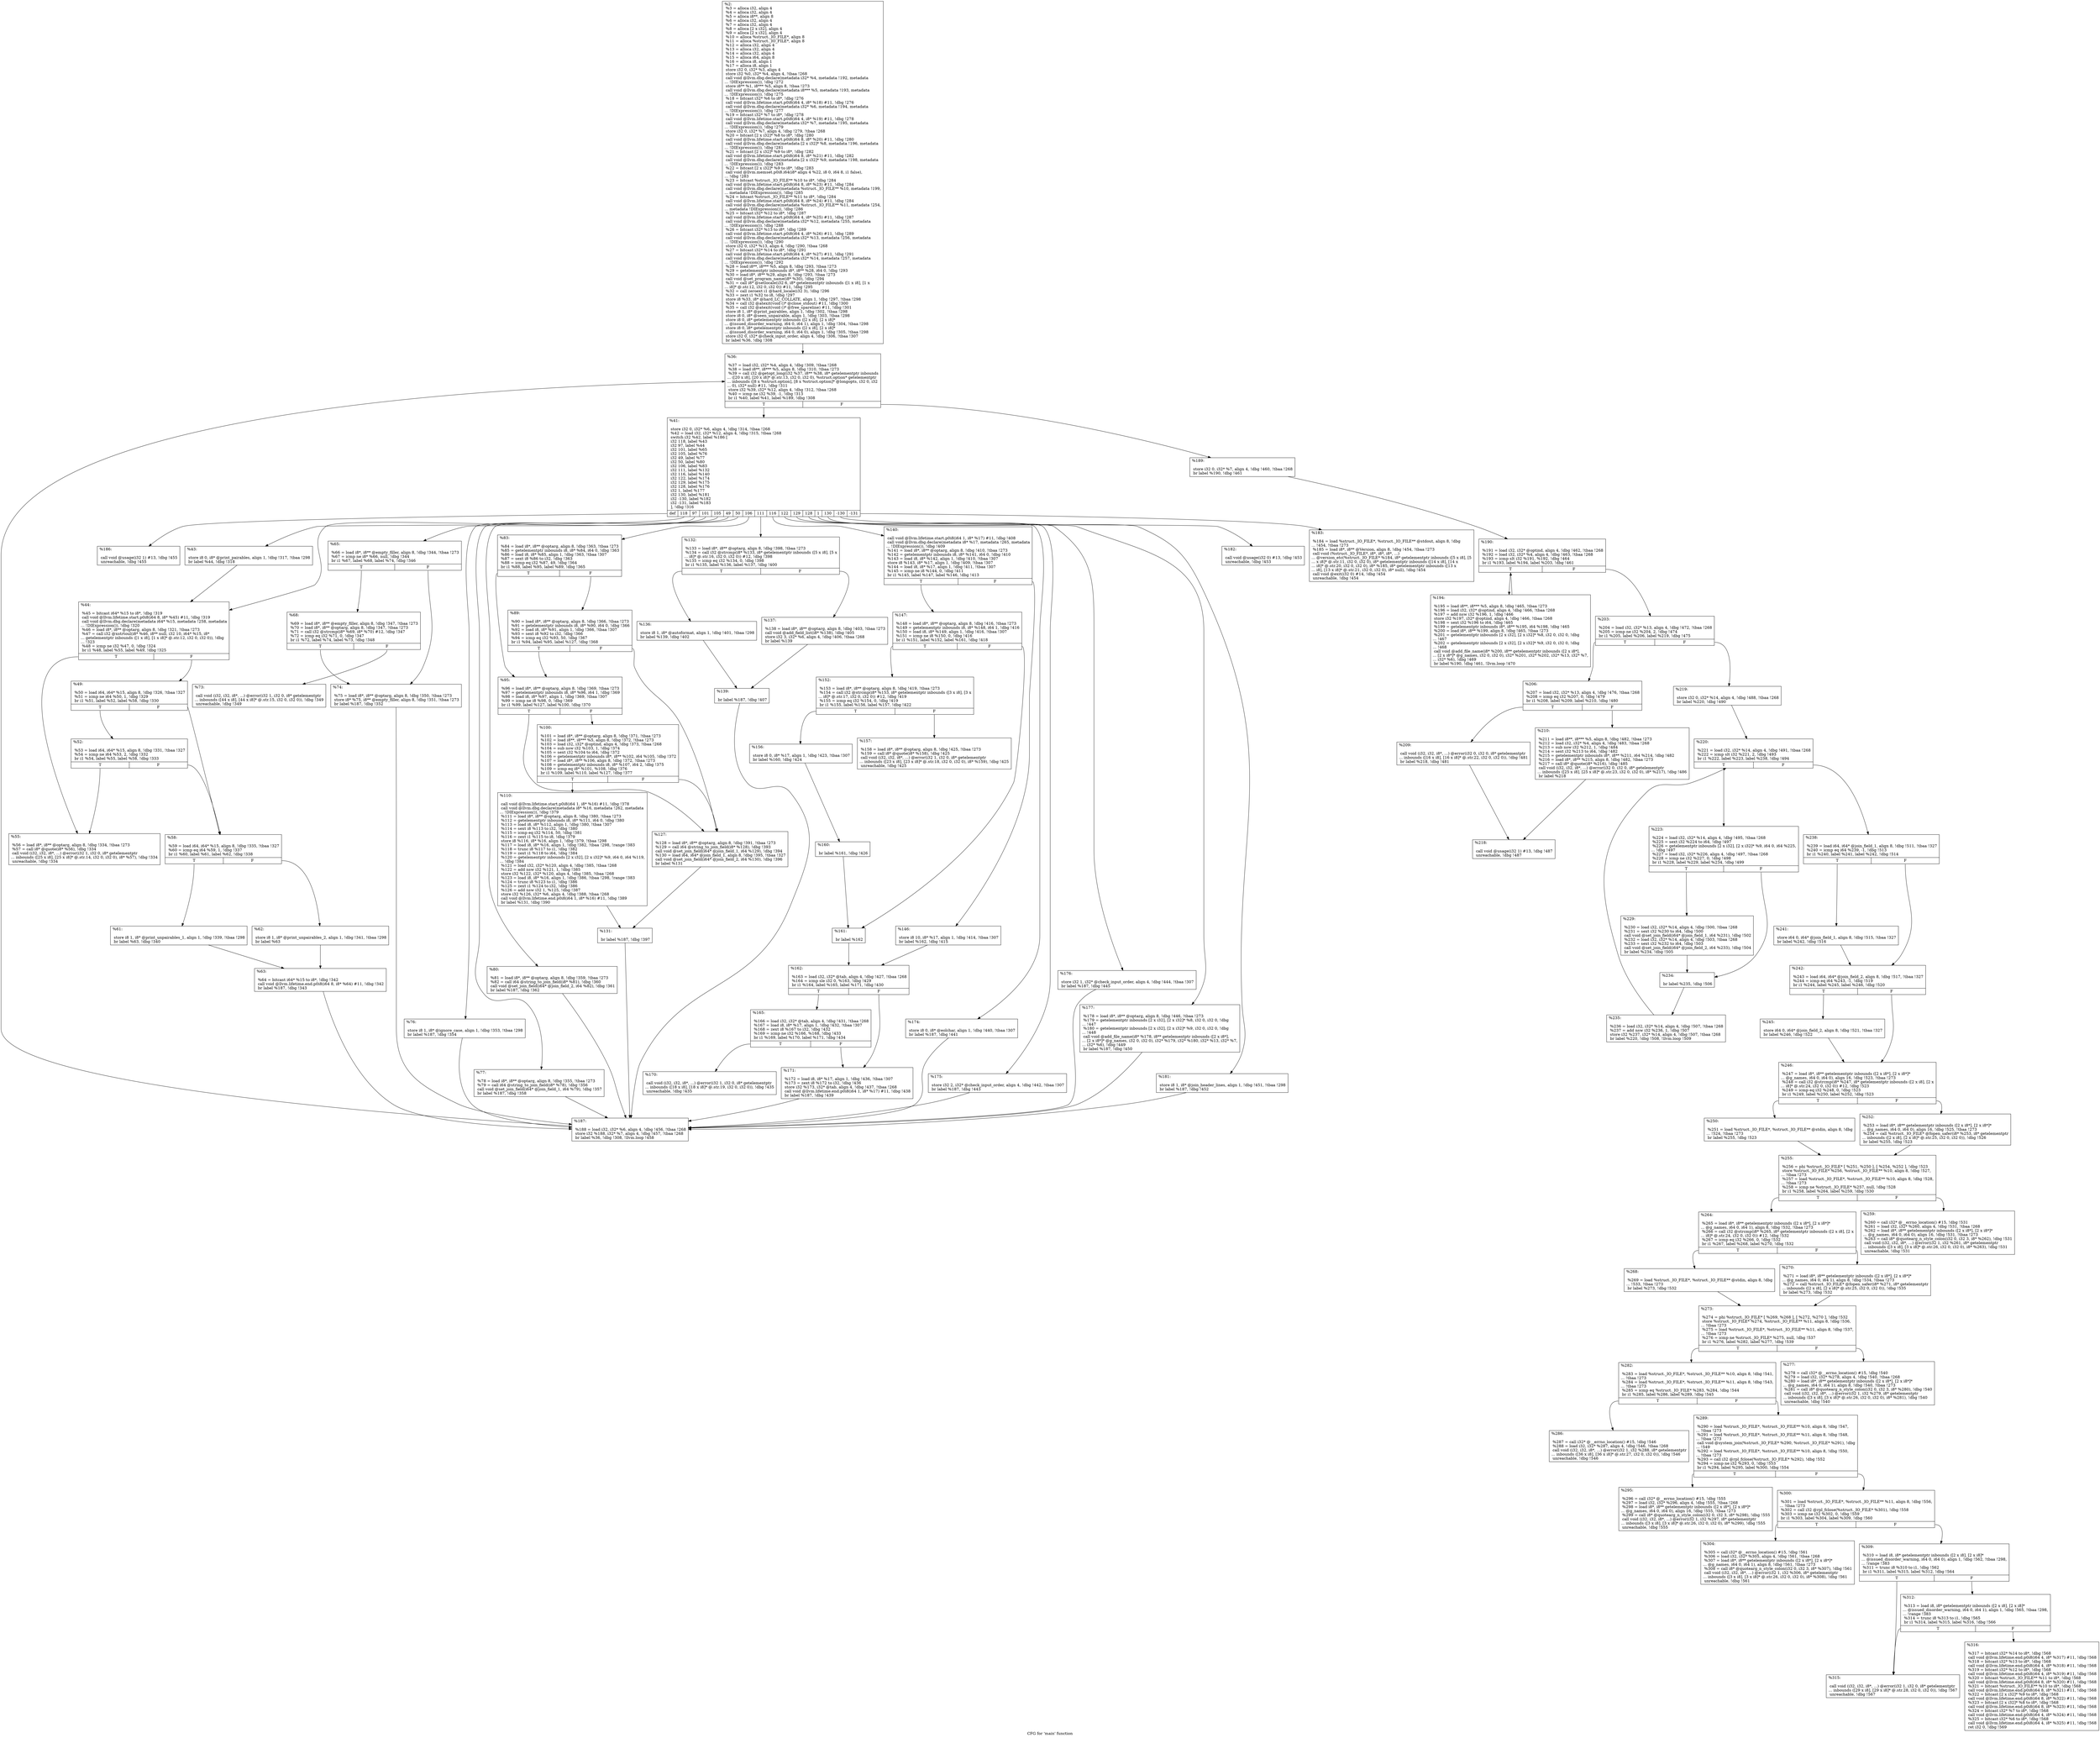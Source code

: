 digraph "CFG for 'main' function" {
	label="CFG for 'main' function";

	Node0x12933e0 [shape=record,label="{%2:\l  %3 = alloca i32, align 4\l  %4 = alloca i32, align 4\l  %5 = alloca i8**, align 8\l  %6 = alloca i32, align 4\l  %7 = alloca i32, align 4\l  %8 = alloca [2 x i32], align 4\l  %9 = alloca [2 x i32], align 4\l  %10 = alloca %struct._IO_FILE*, align 8\l  %11 = alloca %struct._IO_FILE*, align 8\l  %12 = alloca i32, align 4\l  %13 = alloca i32, align 4\l  %14 = alloca i32, align 4\l  %15 = alloca i64, align 8\l  %16 = alloca i8, align 1\l  %17 = alloca i8, align 1\l  store i32 0, i32* %3, align 4\l  store i32 %0, i32* %4, align 4, !tbaa !268\l  call void @llvm.dbg.declare(metadata i32* %4, metadata !192, metadata\l... !DIExpression()), !dbg !272\l  store i8** %1, i8*** %5, align 8, !tbaa !273\l  call void @llvm.dbg.declare(metadata i8*** %5, metadata !193, metadata\l... !DIExpression()), !dbg !275\l  %18 = bitcast i32* %6 to i8*, !dbg !276\l  call void @llvm.lifetime.start.p0i8(i64 4, i8* %18) #11, !dbg !276\l  call void @llvm.dbg.declare(metadata i32* %6, metadata !194, metadata\l... !DIExpression()), !dbg !277\l  %19 = bitcast i32* %7 to i8*, !dbg !278\l  call void @llvm.lifetime.start.p0i8(i64 4, i8* %19) #11, !dbg !278\l  call void @llvm.dbg.declare(metadata i32* %7, metadata !195, metadata\l... !DIExpression()), !dbg !279\l  store i32 0, i32* %7, align 4, !dbg !279, !tbaa !268\l  %20 = bitcast [2 x i32]* %8 to i8*, !dbg !280\l  call void @llvm.lifetime.start.p0i8(i64 8, i8* %20) #11, !dbg !280\l  call void @llvm.dbg.declare(metadata [2 x i32]* %8, metadata !196, metadata\l... !DIExpression()), !dbg !281\l  %21 = bitcast [2 x i32]* %9 to i8*, !dbg !282\l  call void @llvm.lifetime.start.p0i8(i64 8, i8* %21) #11, !dbg !282\l  call void @llvm.dbg.declare(metadata [2 x i32]* %9, metadata !198, metadata\l... !DIExpression()), !dbg !283\l  %22 = bitcast [2 x i32]* %9 to i8*, !dbg !283\l  call void @llvm.memset.p0i8.i64(i8* align 4 %22, i8 0, i64 8, i1 false),\l... !dbg !283\l  %23 = bitcast %struct._IO_FILE** %10 to i8*, !dbg !284\l  call void @llvm.lifetime.start.p0i8(i64 8, i8* %23) #11, !dbg !284\l  call void @llvm.dbg.declare(metadata %struct._IO_FILE** %10, metadata !199,\l... metadata !DIExpression()), !dbg !285\l  %24 = bitcast %struct._IO_FILE** %11 to i8*, !dbg !284\l  call void @llvm.lifetime.start.p0i8(i64 8, i8* %24) #11, !dbg !284\l  call void @llvm.dbg.declare(metadata %struct._IO_FILE** %11, metadata !254,\l... metadata !DIExpression()), !dbg !286\l  %25 = bitcast i32* %12 to i8*, !dbg !287\l  call void @llvm.lifetime.start.p0i8(i64 4, i8* %25) #11, !dbg !287\l  call void @llvm.dbg.declare(metadata i32* %12, metadata !255, metadata\l... !DIExpression()), !dbg !288\l  %26 = bitcast i32* %13 to i8*, !dbg !289\l  call void @llvm.lifetime.start.p0i8(i64 4, i8* %26) #11, !dbg !289\l  call void @llvm.dbg.declare(metadata i32* %13, metadata !256, metadata\l... !DIExpression()), !dbg !290\l  store i32 0, i32* %13, align 4, !dbg !290, !tbaa !268\l  %27 = bitcast i32* %14 to i8*, !dbg !291\l  call void @llvm.lifetime.start.p0i8(i64 4, i8* %27) #11, !dbg !291\l  call void @llvm.dbg.declare(metadata i32* %14, metadata !257, metadata\l... !DIExpression()), !dbg !292\l  %28 = load i8**, i8*** %5, align 8, !dbg !293, !tbaa !273\l  %29 = getelementptr inbounds i8*, i8** %28, i64 0, !dbg !293\l  %30 = load i8*, i8** %29, align 8, !dbg !293, !tbaa !273\l  call void @set_program_name(i8* %30), !dbg !294\l  %31 = call i8* @setlocale(i32 6, i8* getelementptr inbounds ([1 x i8], [1 x\l... i8]* @.str.12, i32 0, i32 0)) #11, !dbg !295\l  %32 = call zeroext i1 @hard_locale(i32 3), !dbg !296\l  %33 = zext i1 %32 to i8, !dbg !297\l  store i8 %33, i8* @hard_LC_COLLATE, align 1, !dbg !297, !tbaa !298\l  %34 = call i32 @atexit(void ()* @close_stdout) #11, !dbg !300\l  %35 = call i32 @atexit(void ()* @free_spareline) #11, !dbg !301\l  store i8 1, i8* @print_pairables, align 1, !dbg !302, !tbaa !298\l  store i8 0, i8* @seen_unpairable, align 1, !dbg !303, !tbaa !298\l  store i8 0, i8* getelementptr inbounds ([2 x i8], [2 x i8]*\l... @issued_disorder_warning, i64 0, i64 1), align 1, !dbg !304, !tbaa !298\l  store i8 0, i8* getelementptr inbounds ([2 x i8], [2 x i8]*\l... @issued_disorder_warning, i64 0, i64 0), align 1, !dbg !305, !tbaa !298\l  store i32 0, i32* @check_input_order, align 4, !dbg !306, !tbaa !307\l  br label %36, !dbg !308\l}"];
	Node0x12933e0 -> Node0x1293700;
	Node0x1293700 [shape=record,label="{%36:\l\l  %37 = load i32, i32* %4, align 4, !dbg !309, !tbaa !268\l  %38 = load i8**, i8*** %5, align 8, !dbg !310, !tbaa !273\l  %39 = call i32 @getopt_long(i32 %37, i8** %38, i8* getelementptr inbounds\l... ([20 x i8], [20 x i8]* @.str.13, i32 0, i32 0), %struct.option* getelementptr\l... inbounds ([8 x %struct.option], [8 x %struct.option]* @longopts, i32 0, i32\l... 0), i32* null) #11, !dbg !311\l  store i32 %39, i32* %12, align 4, !dbg !312, !tbaa !268\l  %40 = icmp ne i32 %39, -1, !dbg !313\l  br i1 %40, label %41, label %189, !dbg !308\l|{<s0>T|<s1>F}}"];
	Node0x1293700:s0 -> Node0x1293750;
	Node0x1293700:s1 -> Node0x12946a0;
	Node0x1293750 [shape=record,label="{%41:\l\l  store i32 0, i32* %6, align 4, !dbg !314, !tbaa !268\l  %42 = load i32, i32* %12, align 4, !dbg !315, !tbaa !268\l  switch i32 %42, label %186 [\l    i32 118, label %43\l    i32 97, label %44\l    i32 101, label %65\l    i32 105, label %76\l    i32 49, label %77\l    i32 50, label %80\l    i32 106, label %83\l    i32 111, label %132\l    i32 116, label %140\l    i32 122, label %174\l    i32 129, label %175\l    i32 128, label %176\l    i32 1, label %177\l    i32 130, label %181\l    i32 -130, label %182\l    i32 -131, label %183\l  ], !dbg !316\l|{<s0>def|<s1>118|<s2>97|<s3>101|<s4>105|<s5>49|<s6>50|<s7>106|<s8>111|<s9>116|<s10>122|<s11>129|<s12>128|<s13>1|<s14>130|<s15>-130|<s16>-131}}"];
	Node0x1293750:s0 -> Node0x1294600;
	Node0x1293750:s1 -> Node0x12937a0;
	Node0x1293750:s2 -> Node0x12937f0;
	Node0x1293750:s3 -> Node0x1293a70;
	Node0x1293750:s4 -> Node0x1293bb0;
	Node0x1293750:s5 -> Node0x1293c00;
	Node0x1293750:s6 -> Node0x1293c50;
	Node0x1293750:s7 -> Node0x1293ca0;
	Node0x1293750:s8 -> Node0x1293ed0;
	Node0x1293750:s9 -> Node0x1294010;
	Node0x1293750:s10 -> Node0x12943d0;
	Node0x1293750:s11 -> Node0x1294420;
	Node0x1293750:s12 -> Node0x1294470;
	Node0x1293750:s13 -> Node0x12944c0;
	Node0x1293750:s14 -> Node0x1294510;
	Node0x1293750:s15 -> Node0x1294560;
	Node0x1293750:s16 -> Node0x12945b0;
	Node0x12937a0 [shape=record,label="{%43:\l\l  store i8 0, i8* @print_pairables, align 1, !dbg !317, !tbaa !298\l  br label %44, !dbg !318\l}"];
	Node0x12937a0 -> Node0x12937f0;
	Node0x12937f0 [shape=record,label="{%44:\l\l  %45 = bitcast i64* %15 to i8*, !dbg !319\l  call void @llvm.lifetime.start.p0i8(i64 8, i8* %45) #11, !dbg !319\l  call void @llvm.dbg.declare(metadata i64* %15, metadata !258, metadata\l... !DIExpression()), !dbg !320\l  %46 = load i8*, i8** @optarg, align 8, !dbg !321, !tbaa !273\l  %47 = call i32 @xstrtoul(i8* %46, i8** null, i32 10, i64* %15, i8*\l... getelementptr inbounds ([1 x i8], [1 x i8]* @.str.12, i32 0, i32 0)), !dbg\l... !323\l  %48 = icmp ne i32 %47, 0, !dbg !324\l  br i1 %48, label %55, label %49, !dbg !325\l|{<s0>T|<s1>F}}"];
	Node0x12937f0:s0 -> Node0x12938e0;
	Node0x12937f0:s1 -> Node0x1293840;
	Node0x1293840 [shape=record,label="{%49:\l\l  %50 = load i64, i64* %15, align 8, !dbg !326, !tbaa !327\l  %51 = icmp ne i64 %50, 1, !dbg !329\l  br i1 %51, label %52, label %58, !dbg !330\l|{<s0>T|<s1>F}}"];
	Node0x1293840:s0 -> Node0x1293890;
	Node0x1293840:s1 -> Node0x1293930;
	Node0x1293890 [shape=record,label="{%52:\l\l  %53 = load i64, i64* %15, align 8, !dbg !331, !tbaa !327\l  %54 = icmp ne i64 %53, 2, !dbg !332\l  br i1 %54, label %55, label %58, !dbg !333\l|{<s0>T|<s1>F}}"];
	Node0x1293890:s0 -> Node0x12938e0;
	Node0x1293890:s1 -> Node0x1293930;
	Node0x12938e0 [shape=record,label="{%55:\l\l  %56 = load i8*, i8** @optarg, align 8, !dbg !334, !tbaa !273\l  %57 = call i8* @quote(i8* %56), !dbg !334\l  call void (i32, i32, i8*, ...) @error(i32 1, i32 0, i8* getelementptr\l... inbounds ([25 x i8], [25 x i8]* @.str.14, i32 0, i32 0), i8* %57), !dbg !334\l  unreachable, !dbg !334\l}"];
	Node0x1293930 [shape=record,label="{%58:\l\l  %59 = load i64, i64* %15, align 8, !dbg !335, !tbaa !327\l  %60 = icmp eq i64 %59, 1, !dbg !337\l  br i1 %60, label %61, label %62, !dbg !338\l|{<s0>T|<s1>F}}"];
	Node0x1293930:s0 -> Node0x1293980;
	Node0x1293930:s1 -> Node0x12939d0;
	Node0x1293980 [shape=record,label="{%61:\l\l  store i8 1, i8* @print_unpairables_1, align 1, !dbg !339, !tbaa !298\l  br label %63, !dbg !340\l}"];
	Node0x1293980 -> Node0x1293a20;
	Node0x12939d0 [shape=record,label="{%62:\l\l  store i8 1, i8* @print_unpairables_2, align 1, !dbg !341, !tbaa !298\l  br label %63\l}"];
	Node0x12939d0 -> Node0x1293a20;
	Node0x1293a20 [shape=record,label="{%63:\l\l  %64 = bitcast i64* %15 to i8*, !dbg !342\l  call void @llvm.lifetime.end.p0i8(i64 8, i8* %64) #11, !dbg !342\l  br label %187, !dbg !343\l}"];
	Node0x1293a20 -> Node0x1294650;
	Node0x1293a70 [shape=record,label="{%65:\l\l  %66 = load i8*, i8** @empty_filler, align 8, !dbg !344, !tbaa !273\l  %67 = icmp ne i8* %66, null, !dbg !344\l  br i1 %67, label %68, label %74, !dbg !346\l|{<s0>T|<s1>F}}"];
	Node0x1293a70:s0 -> Node0x1293ac0;
	Node0x1293a70:s1 -> Node0x1293b60;
	Node0x1293ac0 [shape=record,label="{%68:\l\l  %69 = load i8*, i8** @empty_filler, align 8, !dbg !347, !tbaa !273\l  %70 = load i8*, i8** @optarg, align 8, !dbg !347, !tbaa !273\l  %71 = call i32 @strcmp(i8* %69, i8* %70) #12, !dbg !347\l  %72 = icmp eq i32 %71, 0, !dbg !347\l  br i1 %72, label %74, label %73, !dbg !348\l|{<s0>T|<s1>F}}"];
	Node0x1293ac0:s0 -> Node0x1293b60;
	Node0x1293ac0:s1 -> Node0x1293b10;
	Node0x1293b10 [shape=record,label="{%73:\l\l  call void (i32, i32, i8*, ...) @error(i32 1, i32 0, i8* getelementptr\l... inbounds ([44 x i8], [44 x i8]* @.str.15, i32 0, i32 0)), !dbg !349\l  unreachable, !dbg !349\l}"];
	Node0x1293b60 [shape=record,label="{%74:\l\l  %75 = load i8*, i8** @optarg, align 8, !dbg !350, !tbaa !273\l  store i8* %75, i8** @empty_filler, align 8, !dbg !351, !tbaa !273\l  br label %187, !dbg !352\l}"];
	Node0x1293b60 -> Node0x1294650;
	Node0x1293bb0 [shape=record,label="{%76:\l\l  store i8 1, i8* @ignore_case, align 1, !dbg !353, !tbaa !298\l  br label %187, !dbg !354\l}"];
	Node0x1293bb0 -> Node0x1294650;
	Node0x1293c00 [shape=record,label="{%77:\l\l  %78 = load i8*, i8** @optarg, align 8, !dbg !355, !tbaa !273\l  %79 = call i64 @string_to_join_field(i8* %78), !dbg !356\l  call void @set_join_field(i64* @join_field_1, i64 %79), !dbg !357\l  br label %187, !dbg !358\l}"];
	Node0x1293c00 -> Node0x1294650;
	Node0x1293c50 [shape=record,label="{%80:\l\l  %81 = load i8*, i8** @optarg, align 8, !dbg !359, !tbaa !273\l  %82 = call i64 @string_to_join_field(i8* %81), !dbg !360\l  call void @set_join_field(i64* @join_field_2, i64 %82), !dbg !361\l  br label %187, !dbg !362\l}"];
	Node0x1293c50 -> Node0x1294650;
	Node0x1293ca0 [shape=record,label="{%83:\l\l  %84 = load i8*, i8** @optarg, align 8, !dbg !363, !tbaa !273\l  %85 = getelementptr inbounds i8, i8* %84, i64 0, !dbg !363\l  %86 = load i8, i8* %85, align 1, !dbg !363, !tbaa !307\l  %87 = sext i8 %86 to i32, !dbg !363\l  %88 = icmp eq i32 %87, 49, !dbg !364\l  br i1 %88, label %95, label %89, !dbg !365\l|{<s0>T|<s1>F}}"];
	Node0x1293ca0:s0 -> Node0x1293d40;
	Node0x1293ca0:s1 -> Node0x1293cf0;
	Node0x1293cf0 [shape=record,label="{%89:\l\l  %90 = load i8*, i8** @optarg, align 8, !dbg !366, !tbaa !273\l  %91 = getelementptr inbounds i8, i8* %90, i64 0, !dbg !366\l  %92 = load i8, i8* %91, align 1, !dbg !366, !tbaa !307\l  %93 = sext i8 %92 to i32, !dbg !366\l  %94 = icmp eq i32 %93, 50, !dbg !367\l  br i1 %94, label %95, label %127, !dbg !368\l|{<s0>T|<s1>F}}"];
	Node0x1293cf0:s0 -> Node0x1293d40;
	Node0x1293cf0:s1 -> Node0x1293e30;
	Node0x1293d40 [shape=record,label="{%95:\l\l  %96 = load i8*, i8** @optarg, align 8, !dbg !369, !tbaa !273\l  %97 = getelementptr inbounds i8, i8* %96, i64 1, !dbg !369\l  %98 = load i8, i8* %97, align 1, !dbg !369, !tbaa !307\l  %99 = icmp ne i8 %98, 0, !dbg !369\l  br i1 %99, label %127, label %100, !dbg !370\l|{<s0>T|<s1>F}}"];
	Node0x1293d40:s0 -> Node0x1293e30;
	Node0x1293d40:s1 -> Node0x1293d90;
	Node0x1293d90 [shape=record,label="{%100:\l\l  %101 = load i8*, i8** @optarg, align 8, !dbg !371, !tbaa !273\l  %102 = load i8**, i8*** %5, align 8, !dbg !372, !tbaa !273\l  %103 = load i32, i32* @optind, align 4, !dbg !373, !tbaa !268\l  %104 = sub nsw i32 %103, 1, !dbg !374\l  %105 = sext i32 %104 to i64, !dbg !372\l  %106 = getelementptr inbounds i8*, i8** %102, i64 %105, !dbg !372\l  %107 = load i8*, i8** %106, align 8, !dbg !372, !tbaa !273\l  %108 = getelementptr inbounds i8, i8* %107, i64 2, !dbg !375\l  %109 = icmp eq i8* %101, %108, !dbg !376\l  br i1 %109, label %110, label %127, !dbg !377\l|{<s0>T|<s1>F}}"];
	Node0x1293d90:s0 -> Node0x1293de0;
	Node0x1293d90:s1 -> Node0x1293e30;
	Node0x1293de0 [shape=record,label="{%110:\l\l  call void @llvm.lifetime.start.p0i8(i64 1, i8* %16) #11, !dbg !378\l  call void @llvm.dbg.declare(metadata i8* %16, metadata !262, metadata\l... !DIExpression()), !dbg !379\l  %111 = load i8*, i8** @optarg, align 8, !dbg !380, !tbaa !273\l  %112 = getelementptr inbounds i8, i8* %111, i64 0, !dbg !380\l  %113 = load i8, i8* %112, align 1, !dbg !380, !tbaa !307\l  %114 = sext i8 %113 to i32, !dbg !380\l  %115 = icmp eq i32 %114, 50, !dbg !381\l  %116 = zext i1 %115 to i8, !dbg !379\l  store i8 %116, i8* %16, align 1, !dbg !379, !tbaa !298\l  %117 = load i8, i8* %16, align 1, !dbg !382, !tbaa !298, !range !383\l  %118 = trunc i8 %117 to i1, !dbg !382\l  %119 = zext i1 %118 to i64, !dbg !384\l  %120 = getelementptr inbounds [2 x i32], [2 x i32]* %9, i64 0, i64 %119,\l... !dbg !384\l  %121 = load i32, i32* %120, align 4, !dbg !385, !tbaa !268\l  %122 = add nsw i32 %121, 1, !dbg !385\l  store i32 %122, i32* %120, align 4, !dbg !385, !tbaa !268\l  %123 = load i8, i8* %16, align 1, !dbg !386, !tbaa !298, !range !383\l  %124 = trunc i8 %123 to i1, !dbg !386\l  %125 = zext i1 %124 to i32, !dbg !386\l  %126 = add nsw i32 1, %125, !dbg !387\l  store i32 %126, i32* %6, align 4, !dbg !388, !tbaa !268\l  call void @llvm.lifetime.end.p0i8(i64 1, i8* %16) #11, !dbg !389\l  br label %131, !dbg !390\l}"];
	Node0x1293de0 -> Node0x1293e80;
	Node0x1293e30 [shape=record,label="{%127:\l\l  %128 = load i8*, i8** @optarg, align 8, !dbg !391, !tbaa !273\l  %129 = call i64 @string_to_join_field(i8* %128), !dbg !393\l  call void @set_join_field(i64* @join_field_1, i64 %129), !dbg !394\l  %130 = load i64, i64* @join_field_1, align 8, !dbg !395, !tbaa !327\l  call void @set_join_field(i64* @join_field_2, i64 %130), !dbg !396\l  br label %131\l}"];
	Node0x1293e30 -> Node0x1293e80;
	Node0x1293e80 [shape=record,label="{%131:\l\l  br label %187, !dbg !397\l}"];
	Node0x1293e80 -> Node0x1294650;
	Node0x1293ed0 [shape=record,label="{%132:\l\l  %133 = load i8*, i8** @optarg, align 8, !dbg !398, !tbaa !273\l  %134 = call i32 @strcmp(i8* %133, i8* getelementptr inbounds ([5 x i8], [5 x\l... i8]* @.str.16, i32 0, i32 0)) #12, !dbg !398\l  %135 = icmp eq i32 %134, 0, !dbg !398\l  br i1 %135, label %136, label %137, !dbg !400\l|{<s0>T|<s1>F}}"];
	Node0x1293ed0:s0 -> Node0x1293f20;
	Node0x1293ed0:s1 -> Node0x1293f70;
	Node0x1293f20 [shape=record,label="{%136:\l\l  store i8 1, i8* @autoformat, align 1, !dbg !401, !tbaa !298\l  br label %139, !dbg !402\l}"];
	Node0x1293f20 -> Node0x1293fc0;
	Node0x1293f70 [shape=record,label="{%137:\l\l  %138 = load i8*, i8** @optarg, align 8, !dbg !403, !tbaa !273\l  call void @add_field_list(i8* %138), !dbg !405\l  store i32 3, i32* %6, align 4, !dbg !406, !tbaa !268\l  br label %139\l}"];
	Node0x1293f70 -> Node0x1293fc0;
	Node0x1293fc0 [shape=record,label="{%139:\l\l  br label %187, !dbg !407\l}"];
	Node0x1293fc0 -> Node0x1294650;
	Node0x1294010 [shape=record,label="{%140:\l\l  call void @llvm.lifetime.start.p0i8(i64 1, i8* %17) #11, !dbg !408\l  call void @llvm.dbg.declare(metadata i8* %17, metadata !265, metadata\l... !DIExpression()), !dbg !409\l  %141 = load i8*, i8** @optarg, align 8, !dbg !410, !tbaa !273\l  %142 = getelementptr inbounds i8, i8* %141, i64 0, !dbg !410\l  %143 = load i8, i8* %142, align 1, !dbg !410, !tbaa !307\l  store i8 %143, i8* %17, align 1, !dbg !409, !tbaa !307\l  %144 = load i8, i8* %17, align 1, !dbg !411, !tbaa !307\l  %145 = icmp ne i8 %144, 0, !dbg !411\l  br i1 %145, label %147, label %146, !dbg !413\l|{<s0>T|<s1>F}}"];
	Node0x1294010:s0 -> Node0x12940b0;
	Node0x1294010:s1 -> Node0x1294060;
	Node0x1294060 [shape=record,label="{%146:\l\l  store i8 10, i8* %17, align 1, !dbg !414, !tbaa !307\l  br label %162, !dbg !415\l}"];
	Node0x1294060 -> Node0x1294290;
	Node0x12940b0 [shape=record,label="{%147:\l\l  %148 = load i8*, i8** @optarg, align 8, !dbg !416, !tbaa !273\l  %149 = getelementptr inbounds i8, i8* %148, i64 1, !dbg !416\l  %150 = load i8, i8* %149, align 1, !dbg !416, !tbaa !307\l  %151 = icmp ne i8 %150, 0, !dbg !416\l  br i1 %151, label %152, label %161, !dbg !418\l|{<s0>T|<s1>F}}"];
	Node0x12940b0:s0 -> Node0x1294100;
	Node0x12940b0:s1 -> Node0x1294240;
	Node0x1294100 [shape=record,label="{%152:\l\l  %153 = load i8*, i8** @optarg, align 8, !dbg !419, !tbaa !273\l  %154 = call i32 @strcmp(i8* %153, i8* getelementptr inbounds ([3 x i8], [3 x\l... i8]* @.str.17, i32 0, i32 0)) #12, !dbg !419\l  %155 = icmp eq i32 %154, 0, !dbg !419\l  br i1 %155, label %156, label %157, !dbg !422\l|{<s0>T|<s1>F}}"];
	Node0x1294100:s0 -> Node0x1294150;
	Node0x1294100:s1 -> Node0x12941a0;
	Node0x1294150 [shape=record,label="{%156:\l\l  store i8 0, i8* %17, align 1, !dbg !423, !tbaa !307\l  br label %160, !dbg !424\l}"];
	Node0x1294150 -> Node0x12941f0;
	Node0x12941a0 [shape=record,label="{%157:\l\l  %158 = load i8*, i8** @optarg, align 8, !dbg !425, !tbaa !273\l  %159 = call i8* @quote(i8* %158), !dbg !425\l  call void (i32, i32, i8*, ...) @error(i32 1, i32 0, i8* getelementptr\l... inbounds ([23 x i8], [23 x i8]* @.str.18, i32 0, i32 0), i8* %159), !dbg !425\l  unreachable, !dbg !425\l}"];
	Node0x12941f0 [shape=record,label="{%160:\l\l  br label %161, !dbg !426\l}"];
	Node0x12941f0 -> Node0x1294240;
	Node0x1294240 [shape=record,label="{%161:\l\l  br label %162\l}"];
	Node0x1294240 -> Node0x1294290;
	Node0x1294290 [shape=record,label="{%162:\l\l  %163 = load i32, i32* @tab, align 4, !dbg !427, !tbaa !268\l  %164 = icmp sle i32 0, %163, !dbg !429\l  br i1 %164, label %165, label %171, !dbg !430\l|{<s0>T|<s1>F}}"];
	Node0x1294290:s0 -> Node0x12942e0;
	Node0x1294290:s1 -> Node0x1294380;
	Node0x12942e0 [shape=record,label="{%165:\l\l  %166 = load i32, i32* @tab, align 4, !dbg !431, !tbaa !268\l  %167 = load i8, i8* %17, align 1, !dbg !432, !tbaa !307\l  %168 = zext i8 %167 to i32, !dbg !432\l  %169 = icmp ne i32 %166, %168, !dbg !433\l  br i1 %169, label %170, label %171, !dbg !434\l|{<s0>T|<s1>F}}"];
	Node0x12942e0:s0 -> Node0x1294330;
	Node0x12942e0:s1 -> Node0x1294380;
	Node0x1294330 [shape=record,label="{%170:\l\l  call void (i32, i32, i8*, ...) @error(i32 1, i32 0, i8* getelementptr\l... inbounds ([18 x i8], [18 x i8]* @.str.19, i32 0, i32 0)), !dbg !435\l  unreachable, !dbg !435\l}"];
	Node0x1294380 [shape=record,label="{%171:\l\l  %172 = load i8, i8* %17, align 1, !dbg !436, !tbaa !307\l  %173 = zext i8 %172 to i32, !dbg !436\l  store i32 %173, i32* @tab, align 4, !dbg !437, !tbaa !268\l  call void @llvm.lifetime.end.p0i8(i64 1, i8* %17) #11, !dbg !438\l  br label %187, !dbg !439\l}"];
	Node0x1294380 -> Node0x1294650;
	Node0x12943d0 [shape=record,label="{%174:\l\l  store i8 0, i8* @eolchar, align 1, !dbg !440, !tbaa !307\l  br label %187, !dbg !441\l}"];
	Node0x12943d0 -> Node0x1294650;
	Node0x1294420 [shape=record,label="{%175:\l\l  store i32 2, i32* @check_input_order, align 4, !dbg !442, !tbaa !307\l  br label %187, !dbg !443\l}"];
	Node0x1294420 -> Node0x1294650;
	Node0x1294470 [shape=record,label="{%176:\l\l  store i32 1, i32* @check_input_order, align 4, !dbg !444, !tbaa !307\l  br label %187, !dbg !445\l}"];
	Node0x1294470 -> Node0x1294650;
	Node0x12944c0 [shape=record,label="{%177:\l\l  %178 = load i8*, i8** @optarg, align 8, !dbg !446, !tbaa !273\l  %179 = getelementptr inbounds [2 x i32], [2 x i32]* %8, i32 0, i32 0, !dbg\l... !447\l  %180 = getelementptr inbounds [2 x i32], [2 x i32]* %9, i32 0, i32 0, !dbg\l... !448\l  call void @add_file_name(i8* %178, i8** getelementptr inbounds ([2 x i8*],\l... [2 x i8*]* @g_names, i32 0, i32 0), i32* %179, i32* %180, i32* %13, i32* %7,\l... i32* %6), !dbg !449\l  br label %187, !dbg !450\l}"];
	Node0x12944c0 -> Node0x1294650;
	Node0x1294510 [shape=record,label="{%181:\l\l  store i8 1, i8* @join_header_lines, align 1, !dbg !451, !tbaa !298\l  br label %187, !dbg !452\l}"];
	Node0x1294510 -> Node0x1294650;
	Node0x1294560 [shape=record,label="{%182:\l\l  call void @usage(i32 0) #13, !dbg !453\l  unreachable, !dbg !453\l}"];
	Node0x12945b0 [shape=record,label="{%183:\l\l  %184 = load %struct._IO_FILE*, %struct._IO_FILE** @stdout, align 8, !dbg\l... !454, !tbaa !273\l  %185 = load i8*, i8** @Version, align 8, !dbg !454, !tbaa !273\l  call void (%struct._IO_FILE*, i8*, i8*, i8*, ...)\l... @version_etc(%struct._IO_FILE* %184, i8* getelementptr inbounds ([5 x i8], [5\l... x i8]* @.str.11, i32 0, i32 0), i8* getelementptr inbounds ([14 x i8], [14 x\l... i8]* @.str.20, i32 0, i32 0), i8* %185, i8* getelementptr inbounds ([13 x\l... i8], [13 x i8]* @.str.21, i32 0, i32 0), i8* null), !dbg !454\l  call void @exit(i32 0) #14, !dbg !454\l  unreachable, !dbg !454\l}"];
	Node0x1294600 [shape=record,label="{%186:\l\l  call void @usage(i32 1) #13, !dbg !455\l  unreachable, !dbg !455\l}"];
	Node0x1294650 [shape=record,label="{%187:\l\l  %188 = load i32, i32* %6, align 4, !dbg !456, !tbaa !268\l  store i32 %188, i32* %7, align 4, !dbg !457, !tbaa !268\l  br label %36, !dbg !308, !llvm.loop !458\l}"];
	Node0x1294650 -> Node0x1293700;
	Node0x12946a0 [shape=record,label="{%189:\l\l  store i32 0, i32* %7, align 4, !dbg !460, !tbaa !268\l  br label %190, !dbg !461\l}"];
	Node0x12946a0 -> Node0x12946f0;
	Node0x12946f0 [shape=record,label="{%190:\l\l  %191 = load i32, i32* @optind, align 4, !dbg !462, !tbaa !268\l  %192 = load i32, i32* %4, align 4, !dbg !463, !tbaa !268\l  %193 = icmp slt i32 %191, %192, !dbg !464\l  br i1 %193, label %194, label %203, !dbg !461\l|{<s0>T|<s1>F}}"];
	Node0x12946f0:s0 -> Node0x1294740;
	Node0x12946f0:s1 -> Node0x1294790;
	Node0x1294740 [shape=record,label="{%194:\l\l  %195 = load i8**, i8*** %5, align 8, !dbg !465, !tbaa !273\l  %196 = load i32, i32* @optind, align 4, !dbg !466, !tbaa !268\l  %197 = add nsw i32 %196, 1, !dbg !466\l  store i32 %197, i32* @optind, align 4, !dbg !466, !tbaa !268\l  %198 = sext i32 %196 to i64, !dbg !465\l  %199 = getelementptr inbounds i8*, i8** %195, i64 %198, !dbg !465\l  %200 = load i8*, i8** %199, align 8, !dbg !465, !tbaa !273\l  %201 = getelementptr inbounds [2 x i32], [2 x i32]* %8, i32 0, i32 0, !dbg\l... !467\l  %202 = getelementptr inbounds [2 x i32], [2 x i32]* %9, i32 0, i32 0, !dbg\l... !468\l  call void @add_file_name(i8* %200, i8** getelementptr inbounds ([2 x i8*],\l... [2 x i8*]* @g_names, i32 0, i32 0), i32* %201, i32* %202, i32* %13, i32* %7,\l... i32* %6), !dbg !469\l  br label %190, !dbg !461, !llvm.loop !470\l}"];
	Node0x1294740 -> Node0x12946f0;
	Node0x1294790 [shape=record,label="{%203:\l\l  %204 = load i32, i32* %13, align 4, !dbg !472, !tbaa !268\l  %205 = icmp ne i32 %204, 2, !dbg !474\l  br i1 %205, label %206, label %219, !dbg !475\l|{<s0>T|<s1>F}}"];
	Node0x1294790:s0 -> Node0x12947e0;
	Node0x1294790:s1 -> Node0x1294920;
	Node0x12947e0 [shape=record,label="{%206:\l\l  %207 = load i32, i32* %13, align 4, !dbg !476, !tbaa !268\l  %208 = icmp eq i32 %207, 0, !dbg !479\l  br i1 %208, label %209, label %210, !dbg !480\l|{<s0>T|<s1>F}}"];
	Node0x12947e0:s0 -> Node0x1294830;
	Node0x12947e0:s1 -> Node0x1294880;
	Node0x1294830 [shape=record,label="{%209:\l\l  call void (i32, i32, i8*, ...) @error(i32 0, i32 0, i8* getelementptr\l... inbounds ([16 x i8], [16 x i8]* @.str.22, i32 0, i32 0)), !dbg !481\l  br label %218, !dbg !481\l}"];
	Node0x1294830 -> Node0x12948d0;
	Node0x1294880 [shape=record,label="{%210:\l\l  %211 = load i8**, i8*** %5, align 8, !dbg !482, !tbaa !273\l  %212 = load i32, i32* %4, align 4, !dbg !483, !tbaa !268\l  %213 = sub nsw i32 %212, 1, !dbg !484\l  %214 = sext i32 %213 to i64, !dbg !482\l  %215 = getelementptr inbounds i8*, i8** %211, i64 %214, !dbg !482\l  %216 = load i8*, i8** %215, align 8, !dbg !482, !tbaa !273\l  %217 = call i8* @quote(i8* %216), !dbg !485\l  call void (i32, i32, i8*, ...) @error(i32 0, i32 0, i8* getelementptr\l... inbounds ([25 x i8], [25 x i8]* @.str.23, i32 0, i32 0), i8* %217), !dbg !486\l  br label %218\l}"];
	Node0x1294880 -> Node0x12948d0;
	Node0x12948d0 [shape=record,label="{%218:\l\l  call void @usage(i32 1) #13, !dbg !487\l  unreachable, !dbg !487\l}"];
	Node0x1294920 [shape=record,label="{%219:\l\l  store i32 0, i32* %14, align 4, !dbg !488, !tbaa !268\l  br label %220, !dbg !490\l}"];
	Node0x1294920 -> Node0x1294970;
	Node0x1294970 [shape=record,label="{%220:\l\l  %221 = load i32, i32* %14, align 4, !dbg !491, !tbaa !268\l  %222 = icmp slt i32 %221, 2, !dbg !493\l  br i1 %222, label %223, label %238, !dbg !494\l|{<s0>T|<s1>F}}"];
	Node0x1294970:s0 -> Node0x12949c0;
	Node0x1294970:s1 -> Node0x1294b00;
	Node0x12949c0 [shape=record,label="{%223:\l\l  %224 = load i32, i32* %14, align 4, !dbg !495, !tbaa !268\l  %225 = sext i32 %224 to i64, !dbg !497\l  %226 = getelementptr inbounds [2 x i32], [2 x i32]* %9, i64 0, i64 %225,\l... !dbg !497\l  %227 = load i32, i32* %226, align 4, !dbg !497, !tbaa !268\l  %228 = icmp ne i32 %227, 0, !dbg !498\l  br i1 %228, label %229, label %234, !dbg !499\l|{<s0>T|<s1>F}}"];
	Node0x12949c0:s0 -> Node0x1294a10;
	Node0x12949c0:s1 -> Node0x1294a60;
	Node0x1294a10 [shape=record,label="{%229:\l\l  %230 = load i32, i32* %14, align 4, !dbg !500, !tbaa !268\l  %231 = sext i32 %230 to i64, !dbg !500\l  call void @set_join_field(i64* @join_field_1, i64 %231), !dbg !502\l  %232 = load i32, i32* %14, align 4, !dbg !503, !tbaa !268\l  %233 = sext i32 %232 to i64, !dbg !503\l  call void @set_join_field(i64* @join_field_2, i64 %233), !dbg !504\l  br label %234, !dbg !505\l}"];
	Node0x1294a10 -> Node0x1294a60;
	Node0x1294a60 [shape=record,label="{%234:\l\l  br label %235, !dbg !506\l}"];
	Node0x1294a60 -> Node0x1294ab0;
	Node0x1294ab0 [shape=record,label="{%235:\l\l  %236 = load i32, i32* %14, align 4, !dbg !507, !tbaa !268\l  %237 = add nsw i32 %236, 1, !dbg !507\l  store i32 %237, i32* %14, align 4, !dbg !507, !tbaa !268\l  br label %220, !dbg !508, !llvm.loop !509\l}"];
	Node0x1294ab0 -> Node0x1294970;
	Node0x1294b00 [shape=record,label="{%238:\l\l  %239 = load i64, i64* @join_field_1, align 8, !dbg !511, !tbaa !327\l  %240 = icmp eq i64 %239, -1, !dbg !513\l  br i1 %240, label %241, label %242, !dbg !514\l|{<s0>T|<s1>F}}"];
	Node0x1294b00:s0 -> Node0x1294b50;
	Node0x1294b00:s1 -> Node0x1294ba0;
	Node0x1294b50 [shape=record,label="{%241:\l\l  store i64 0, i64* @join_field_1, align 8, !dbg !515, !tbaa !327\l  br label %242, !dbg !516\l}"];
	Node0x1294b50 -> Node0x1294ba0;
	Node0x1294ba0 [shape=record,label="{%242:\l\l  %243 = load i64, i64* @join_field_2, align 8, !dbg !517, !tbaa !327\l  %244 = icmp eq i64 %243, -1, !dbg !519\l  br i1 %244, label %245, label %246, !dbg !520\l|{<s0>T|<s1>F}}"];
	Node0x1294ba0:s0 -> Node0x1294bf0;
	Node0x1294ba0:s1 -> Node0x1294c40;
	Node0x1294bf0 [shape=record,label="{%245:\l\l  store i64 0, i64* @join_field_2, align 8, !dbg !521, !tbaa !327\l  br label %246, !dbg !522\l}"];
	Node0x1294bf0 -> Node0x1294c40;
	Node0x1294c40 [shape=record,label="{%246:\l\l  %247 = load i8*, i8** getelementptr inbounds ([2 x i8*], [2 x i8*]*\l... @g_names, i64 0, i64 0), align 16, !dbg !523, !tbaa !273\l  %248 = call i32 @strcmp(i8* %247, i8* getelementptr inbounds ([2 x i8], [2 x\l... i8]* @.str.24, i32 0, i32 0)) #12, !dbg !523\l  %249 = icmp eq i32 %248, 0, !dbg !523\l  br i1 %249, label %250, label %252, !dbg !523\l|{<s0>T|<s1>F}}"];
	Node0x1294c40:s0 -> Node0x1294c90;
	Node0x1294c40:s1 -> Node0x1294ce0;
	Node0x1294c90 [shape=record,label="{%250:\l\l  %251 = load %struct._IO_FILE*, %struct._IO_FILE** @stdin, align 8, !dbg\l... !524, !tbaa !273\l  br label %255, !dbg !523\l}"];
	Node0x1294c90 -> Node0x1294d30;
	Node0x1294ce0 [shape=record,label="{%252:\l\l  %253 = load i8*, i8** getelementptr inbounds ([2 x i8*], [2 x i8*]*\l... @g_names, i64 0, i64 0), align 16, !dbg !525, !tbaa !273\l  %254 = call %struct._IO_FILE* @fopen_safer(i8* %253, i8* getelementptr\l... inbounds ([2 x i8], [2 x i8]* @.str.25, i32 0, i32 0)), !dbg !526\l  br label %255, !dbg !523\l}"];
	Node0x1294ce0 -> Node0x1294d30;
	Node0x1294d30 [shape=record,label="{%255:\l\l  %256 = phi %struct._IO_FILE* [ %251, %250 ], [ %254, %252 ], !dbg !523\l  store %struct._IO_FILE* %256, %struct._IO_FILE** %10, align 8, !dbg !527,\l... !tbaa !273\l  %257 = load %struct._IO_FILE*, %struct._IO_FILE** %10, align 8, !dbg !528,\l... !tbaa !273\l  %258 = icmp ne %struct._IO_FILE* %257, null, !dbg !528\l  br i1 %258, label %264, label %259, !dbg !530\l|{<s0>T|<s1>F}}"];
	Node0x1294d30:s0 -> Node0x1294dd0;
	Node0x1294d30:s1 -> Node0x1294d80;
	Node0x1294d80 [shape=record,label="{%259:\l\l  %260 = call i32* @__errno_location() #15, !dbg !531\l  %261 = load i32, i32* %260, align 4, !dbg !531, !tbaa !268\l  %262 = load i8*, i8** getelementptr inbounds ([2 x i8*], [2 x i8*]*\l... @g_names, i64 0, i64 0), align 16, !dbg !531, !tbaa !273\l  %263 = call i8* @quotearg_n_style_colon(i32 0, i32 3, i8* %262), !dbg !531\l  call void (i32, i32, i8*, ...) @error(i32 1, i32 %261, i8* getelementptr\l... inbounds ([3 x i8], [3 x i8]* @.str.26, i32 0, i32 0), i8* %263), !dbg !531\l  unreachable, !dbg !531\l}"];
	Node0x1294dd0 [shape=record,label="{%264:\l\l  %265 = load i8*, i8** getelementptr inbounds ([2 x i8*], [2 x i8*]*\l... @g_names, i64 0, i64 1), align 8, !dbg !532, !tbaa !273\l  %266 = call i32 @strcmp(i8* %265, i8* getelementptr inbounds ([2 x i8], [2 x\l... i8]* @.str.24, i32 0, i32 0)) #12, !dbg !532\l  %267 = icmp eq i32 %266, 0, !dbg !532\l  br i1 %267, label %268, label %270, !dbg !532\l|{<s0>T|<s1>F}}"];
	Node0x1294dd0:s0 -> Node0x1294e20;
	Node0x1294dd0:s1 -> Node0x1294e70;
	Node0x1294e20 [shape=record,label="{%268:\l\l  %269 = load %struct._IO_FILE*, %struct._IO_FILE** @stdin, align 8, !dbg\l... !533, !tbaa !273\l  br label %273, !dbg !532\l}"];
	Node0x1294e20 -> Node0x1294ec0;
	Node0x1294e70 [shape=record,label="{%270:\l\l  %271 = load i8*, i8** getelementptr inbounds ([2 x i8*], [2 x i8*]*\l... @g_names, i64 0, i64 1), align 8, !dbg !534, !tbaa !273\l  %272 = call %struct._IO_FILE* @fopen_safer(i8* %271, i8* getelementptr\l... inbounds ([2 x i8], [2 x i8]* @.str.25, i32 0, i32 0)), !dbg !535\l  br label %273, !dbg !532\l}"];
	Node0x1294e70 -> Node0x1294ec0;
	Node0x1294ec0 [shape=record,label="{%273:\l\l  %274 = phi %struct._IO_FILE* [ %269, %268 ], [ %272, %270 ], !dbg !532\l  store %struct._IO_FILE* %274, %struct._IO_FILE** %11, align 8, !dbg !536,\l... !tbaa !273\l  %275 = load %struct._IO_FILE*, %struct._IO_FILE** %11, align 8, !dbg !537,\l... !tbaa !273\l  %276 = icmp ne %struct._IO_FILE* %275, null, !dbg !537\l  br i1 %276, label %282, label %277, !dbg !539\l|{<s0>T|<s1>F}}"];
	Node0x1294ec0:s0 -> Node0x1294f60;
	Node0x1294ec0:s1 -> Node0x1294f10;
	Node0x1294f10 [shape=record,label="{%277:\l\l  %278 = call i32* @__errno_location() #15, !dbg !540\l  %279 = load i32, i32* %278, align 4, !dbg !540, !tbaa !268\l  %280 = load i8*, i8** getelementptr inbounds ([2 x i8*], [2 x i8*]*\l... @g_names, i64 0, i64 1), align 8, !dbg !540, !tbaa !273\l  %281 = call i8* @quotearg_n_style_colon(i32 0, i32 3, i8* %280), !dbg !540\l  call void (i32, i32, i8*, ...) @error(i32 1, i32 %279, i8* getelementptr\l... inbounds ([3 x i8], [3 x i8]* @.str.26, i32 0, i32 0), i8* %281), !dbg !540\l  unreachable, !dbg !540\l}"];
	Node0x1294f60 [shape=record,label="{%282:\l\l  %283 = load %struct._IO_FILE*, %struct._IO_FILE** %10, align 8, !dbg !541,\l... !tbaa !273\l  %284 = load %struct._IO_FILE*, %struct._IO_FILE** %11, align 8, !dbg !543,\l... !tbaa !273\l  %285 = icmp eq %struct._IO_FILE* %283, %284, !dbg !544\l  br i1 %285, label %286, label %289, !dbg !545\l|{<s0>T|<s1>F}}"];
	Node0x1294f60:s0 -> Node0x1294fb0;
	Node0x1294f60:s1 -> Node0x1295000;
	Node0x1294fb0 [shape=record,label="{%286:\l\l  %287 = call i32* @__errno_location() #15, !dbg !546\l  %288 = load i32, i32* %287, align 4, !dbg !546, !tbaa !268\l  call void (i32, i32, i8*, ...) @error(i32 1, i32 %288, i8* getelementptr\l... inbounds ([36 x i8], [36 x i8]* @.str.27, i32 0, i32 0)), !dbg !546\l  unreachable, !dbg !546\l}"];
	Node0x1295000 [shape=record,label="{%289:\l\l  %290 = load %struct._IO_FILE*, %struct._IO_FILE** %10, align 8, !dbg !547,\l... !tbaa !273\l  %291 = load %struct._IO_FILE*, %struct._IO_FILE** %11, align 8, !dbg !548,\l... !tbaa !273\l  call void @system_join(%struct._IO_FILE* %290, %struct._IO_FILE* %291), !dbg\l... !549\l  %292 = load %struct._IO_FILE*, %struct._IO_FILE** %10, align 8, !dbg !550,\l... !tbaa !273\l  %293 = call i32 @rpl_fclose(%struct._IO_FILE* %292), !dbg !552\l  %294 = icmp ne i32 %293, 0, !dbg !553\l  br i1 %294, label %295, label %300, !dbg !554\l|{<s0>T|<s1>F}}"];
	Node0x1295000:s0 -> Node0x1295050;
	Node0x1295000:s1 -> Node0x12950a0;
	Node0x1295050 [shape=record,label="{%295:\l\l  %296 = call i32* @__errno_location() #15, !dbg !555\l  %297 = load i32, i32* %296, align 4, !dbg !555, !tbaa !268\l  %298 = load i8*, i8** getelementptr inbounds ([2 x i8*], [2 x i8*]*\l... @g_names, i64 0, i64 0), align 16, !dbg !555, !tbaa !273\l  %299 = call i8* @quotearg_n_style_colon(i32 0, i32 3, i8* %298), !dbg !555\l  call void (i32, i32, i8*, ...) @error(i32 1, i32 %297, i8* getelementptr\l... inbounds ([3 x i8], [3 x i8]* @.str.26, i32 0, i32 0), i8* %299), !dbg !555\l  unreachable, !dbg !555\l}"];
	Node0x12950a0 [shape=record,label="{%300:\l\l  %301 = load %struct._IO_FILE*, %struct._IO_FILE** %11, align 8, !dbg !556,\l... !tbaa !273\l  %302 = call i32 @rpl_fclose(%struct._IO_FILE* %301), !dbg !558\l  %303 = icmp ne i32 %302, 0, !dbg !559\l  br i1 %303, label %304, label %309, !dbg !560\l|{<s0>T|<s1>F}}"];
	Node0x12950a0:s0 -> Node0x12950f0;
	Node0x12950a0:s1 -> Node0x1295140;
	Node0x12950f0 [shape=record,label="{%304:\l\l  %305 = call i32* @__errno_location() #15, !dbg !561\l  %306 = load i32, i32* %305, align 4, !dbg !561, !tbaa !268\l  %307 = load i8*, i8** getelementptr inbounds ([2 x i8*], [2 x i8*]*\l... @g_names, i64 0, i64 1), align 8, !dbg !561, !tbaa !273\l  %308 = call i8* @quotearg_n_style_colon(i32 0, i32 3, i8* %307), !dbg !561\l  call void (i32, i32, i8*, ...) @error(i32 1, i32 %306, i8* getelementptr\l... inbounds ([3 x i8], [3 x i8]* @.str.26, i32 0, i32 0), i8* %308), !dbg !561\l  unreachable, !dbg !561\l}"];
	Node0x1295140 [shape=record,label="{%309:\l\l  %310 = load i8, i8* getelementptr inbounds ([2 x i8], [2 x i8]*\l... @issued_disorder_warning, i64 0, i64 0), align 1, !dbg !562, !tbaa !298,\l... !range !383\l  %311 = trunc i8 %310 to i1, !dbg !562\l  br i1 %311, label %315, label %312, !dbg !564\l|{<s0>T|<s1>F}}"];
	Node0x1295140:s0 -> Node0x12951e0;
	Node0x1295140:s1 -> Node0x1295190;
	Node0x1295190 [shape=record,label="{%312:\l\l  %313 = load i8, i8* getelementptr inbounds ([2 x i8], [2 x i8]*\l... @issued_disorder_warning, i64 0, i64 1), align 1, !dbg !565, !tbaa !298,\l... !range !383\l  %314 = trunc i8 %313 to i1, !dbg !565\l  br i1 %314, label %315, label %316, !dbg !566\l|{<s0>T|<s1>F}}"];
	Node0x1295190:s0 -> Node0x12951e0;
	Node0x1295190:s1 -> Node0x1295230;
	Node0x12951e0 [shape=record,label="{%315:\l\l  call void (i32, i32, i8*, ...) @error(i32 1, i32 0, i8* getelementptr\l... inbounds ([29 x i8], [29 x i8]* @.str.28, i32 0, i32 0)), !dbg !567\l  unreachable, !dbg !567\l}"];
	Node0x1295230 [shape=record,label="{%316:\l\l  %317 = bitcast i32* %14 to i8*, !dbg !568\l  call void @llvm.lifetime.end.p0i8(i64 4, i8* %317) #11, !dbg !568\l  %318 = bitcast i32* %13 to i8*, !dbg !568\l  call void @llvm.lifetime.end.p0i8(i64 4, i8* %318) #11, !dbg !568\l  %319 = bitcast i32* %12 to i8*, !dbg !568\l  call void @llvm.lifetime.end.p0i8(i64 4, i8* %319) #11, !dbg !568\l  %320 = bitcast %struct._IO_FILE** %11 to i8*, !dbg !568\l  call void @llvm.lifetime.end.p0i8(i64 8, i8* %320) #11, !dbg !568\l  %321 = bitcast %struct._IO_FILE** %10 to i8*, !dbg !568\l  call void @llvm.lifetime.end.p0i8(i64 8, i8* %321) #11, !dbg !568\l  %322 = bitcast [2 x i32]* %9 to i8*, !dbg !568\l  call void @llvm.lifetime.end.p0i8(i64 8, i8* %322) #11, !dbg !568\l  %323 = bitcast [2 x i32]* %8 to i8*, !dbg !568\l  call void @llvm.lifetime.end.p0i8(i64 8, i8* %323) #11, !dbg !568\l  %324 = bitcast i32* %7 to i8*, !dbg !568\l  call void @llvm.lifetime.end.p0i8(i64 4, i8* %324) #11, !dbg !568\l  %325 = bitcast i32* %6 to i8*, !dbg !568\l  call void @llvm.lifetime.end.p0i8(i64 4, i8* %325) #11, !dbg !568\l  ret i32 0, !dbg !569\l}"];
}
